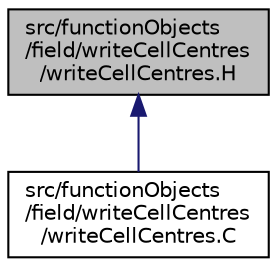 digraph "src/functionObjects/field/writeCellCentres/writeCellCentres.H"
{
  bgcolor="transparent";
  edge [fontname="Helvetica",fontsize="10",labelfontname="Helvetica",labelfontsize="10"];
  node [fontname="Helvetica",fontsize="10",shape=record];
  Node70 [label="src/functionObjects\l/field/writeCellCentres\l/writeCellCentres.H",height=0.2,width=0.4,color="black", fillcolor="grey75", style="filled", fontcolor="black"];
  Node70 -> Node71 [dir="back",color="midnightblue",fontsize="10",style="solid",fontname="Helvetica"];
  Node71 [label="src/functionObjects\l/field/writeCellCentres\l/writeCellCentres.C",height=0.2,width=0.4,color="black",URL="$a04871.html"];
}
